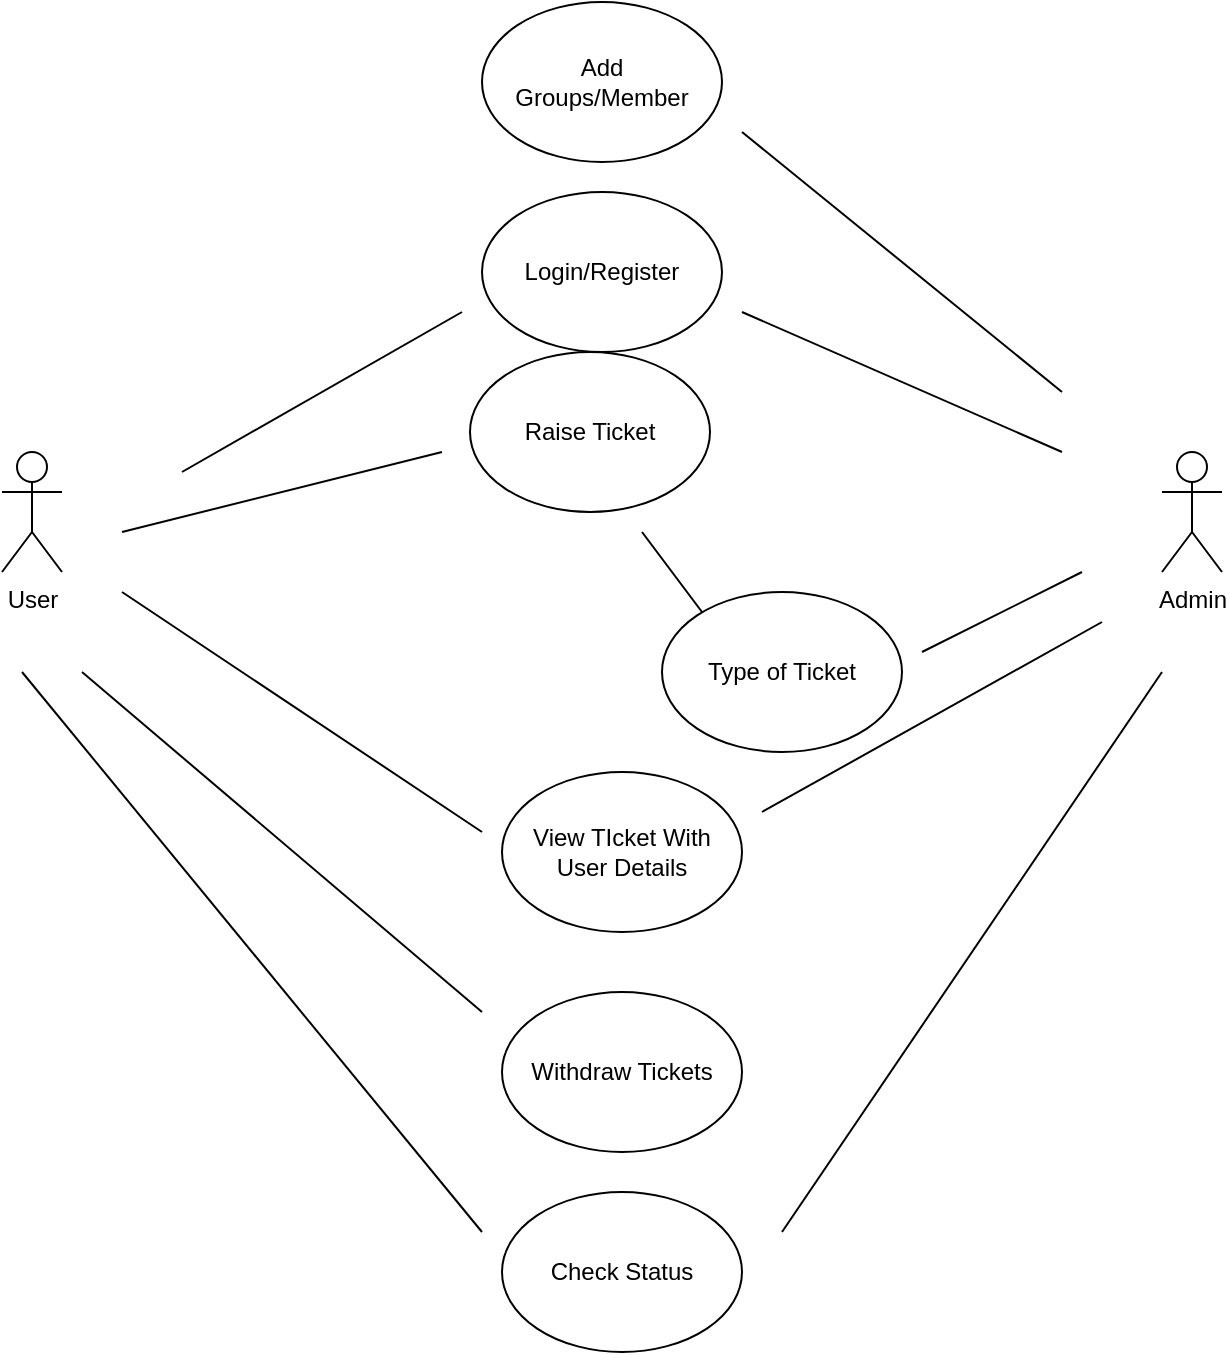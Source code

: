 <mxfile version="13.6.2" type="github"><diagram id="w5vYqfpnXqj4SdNjwyoO" name="Page-1"><mxGraphModel dx="946" dy="567" grid="1" gridSize="10" guides="1" tooltips="1" connect="1" arrows="1" fold="1" page="1" pageScale="1" pageWidth="827" pageHeight="1169" math="0" shadow="0"><root><mxCell id="0"/><mxCell id="1" parent="0"/><mxCell id="_ob691hYvgGHAomWaRtU-1" value="User&lt;br&gt;" style="shape=umlActor;verticalLabelPosition=bottom;verticalAlign=top;html=1;outlineConnect=0;" vertex="1" parent="1"><mxGeometry x="120" y="370" width="30" height="60" as="geometry"/></mxCell><mxCell id="_ob691hYvgGHAomWaRtU-4" value="Admin" style="shape=umlActor;verticalLabelPosition=bottom;verticalAlign=top;html=1;outlineConnect=0;" vertex="1" parent="1"><mxGeometry x="700" y="370" width="30" height="60" as="geometry"/></mxCell><mxCell id="_ob691hYvgGHAomWaRtU-25" value="" style="endArrow=none;html=1;" edge="1" parent="1"><mxGeometry width="50" height="50" relative="1" as="geometry"><mxPoint x="350" y="300" as="sourcePoint"/><mxPoint x="210" y="380" as="targetPoint"/></mxGeometry></mxCell><mxCell id="_ob691hYvgGHAomWaRtU-26" value="Add&lt;br&gt;Groups/Member" style="ellipse;whiteSpace=wrap;html=1;" vertex="1" parent="1"><mxGeometry x="360" y="145" width="120" height="80" as="geometry"/></mxCell><mxCell id="_ob691hYvgGHAomWaRtU-27" value="Login/Register" style="ellipse;whiteSpace=wrap;html=1;" vertex="1" parent="1"><mxGeometry x="360" y="240" width="120" height="80" as="geometry"/></mxCell><mxCell id="_ob691hYvgGHAomWaRtU-28" value="" style="endArrow=none;html=1;" edge="1" parent="1"><mxGeometry width="50" height="50" relative="1" as="geometry"><mxPoint x="490" y="210" as="sourcePoint"/><mxPoint x="650" y="340" as="targetPoint"/></mxGeometry></mxCell><mxCell id="_ob691hYvgGHAomWaRtU-29" value="" style="endArrow=none;html=1;" edge="1" parent="1"><mxGeometry width="50" height="50" relative="1" as="geometry"><mxPoint x="650" y="370" as="sourcePoint"/><mxPoint x="490" y="300" as="targetPoint"/></mxGeometry></mxCell><mxCell id="_ob691hYvgGHAomWaRtU-30" value="Raise Ticket" style="ellipse;whiteSpace=wrap;html=1;" vertex="1" parent="1"><mxGeometry x="354" y="320" width="120" height="80" as="geometry"/></mxCell><mxCell id="_ob691hYvgGHAomWaRtU-31" value="" style="endArrow=none;html=1;" edge="1" parent="1"><mxGeometry width="50" height="50" relative="1" as="geometry"><mxPoint x="180" y="410" as="sourcePoint"/><mxPoint x="340" y="370" as="targetPoint"/></mxGeometry></mxCell><mxCell id="_ob691hYvgGHAomWaRtU-32" value="" style="endArrow=none;html=1;" edge="1" parent="1"><mxGeometry width="50" height="50" relative="1" as="geometry"><mxPoint x="470" y="450" as="sourcePoint"/><mxPoint x="440" y="410" as="targetPoint"/></mxGeometry></mxCell><mxCell id="_ob691hYvgGHAomWaRtU-33" value="Type of Ticket" style="ellipse;whiteSpace=wrap;html=1;" vertex="1" parent="1"><mxGeometry x="450" y="440" width="120" height="80" as="geometry"/></mxCell><mxCell id="_ob691hYvgGHAomWaRtU-34" value="" style="endArrow=none;html=1;" edge="1" parent="1"><mxGeometry width="50" height="50" relative="1" as="geometry"><mxPoint x="580" y="470" as="sourcePoint"/><mxPoint x="660" y="430" as="targetPoint"/></mxGeometry></mxCell><mxCell id="_ob691hYvgGHAomWaRtU-35" value="View TIcket With&lt;br&gt;User Details" style="ellipse;whiteSpace=wrap;html=1;" vertex="1" parent="1"><mxGeometry x="370" y="530" width="120" height="80" as="geometry"/></mxCell><mxCell id="_ob691hYvgGHAomWaRtU-36" value="" style="endArrow=none;html=1;" edge="1" parent="1"><mxGeometry width="50" height="50" relative="1" as="geometry"><mxPoint x="180" y="440" as="sourcePoint"/><mxPoint x="360" y="560" as="targetPoint"/></mxGeometry></mxCell><mxCell id="_ob691hYvgGHAomWaRtU-37" value="" style="endArrow=none;html=1;" edge="1" parent="1"><mxGeometry width="50" height="50" relative="1" as="geometry"><mxPoint x="500" y="550" as="sourcePoint"/><mxPoint x="670" y="455" as="targetPoint"/></mxGeometry></mxCell><mxCell id="_ob691hYvgGHAomWaRtU-38" value="Withdraw Tickets" style="ellipse;whiteSpace=wrap;html=1;" vertex="1" parent="1"><mxGeometry x="370" y="640" width="120" height="80" as="geometry"/></mxCell><mxCell id="_ob691hYvgGHAomWaRtU-39" value="" style="endArrow=none;html=1;" edge="1" parent="1"><mxGeometry width="50" height="50" relative="1" as="geometry"><mxPoint x="360" y="650" as="sourcePoint"/><mxPoint x="160" y="480" as="targetPoint"/></mxGeometry></mxCell><mxCell id="_ob691hYvgGHAomWaRtU-40" value="Check Status" style="ellipse;whiteSpace=wrap;html=1;" vertex="1" parent="1"><mxGeometry x="370" y="740" width="120" height="80" as="geometry"/></mxCell><mxCell id="_ob691hYvgGHAomWaRtU-41" value="" style="endArrow=none;html=1;" edge="1" parent="1"><mxGeometry width="50" height="50" relative="1" as="geometry"><mxPoint x="130" y="480" as="sourcePoint"/><mxPoint x="360" y="760" as="targetPoint"/></mxGeometry></mxCell><mxCell id="_ob691hYvgGHAomWaRtU-42" value="" style="endArrow=none;html=1;" edge="1" parent="1"><mxGeometry width="50" height="50" relative="1" as="geometry"><mxPoint x="510" y="760" as="sourcePoint"/><mxPoint x="700" y="480" as="targetPoint"/></mxGeometry></mxCell></root></mxGraphModel></diagram></mxfile>